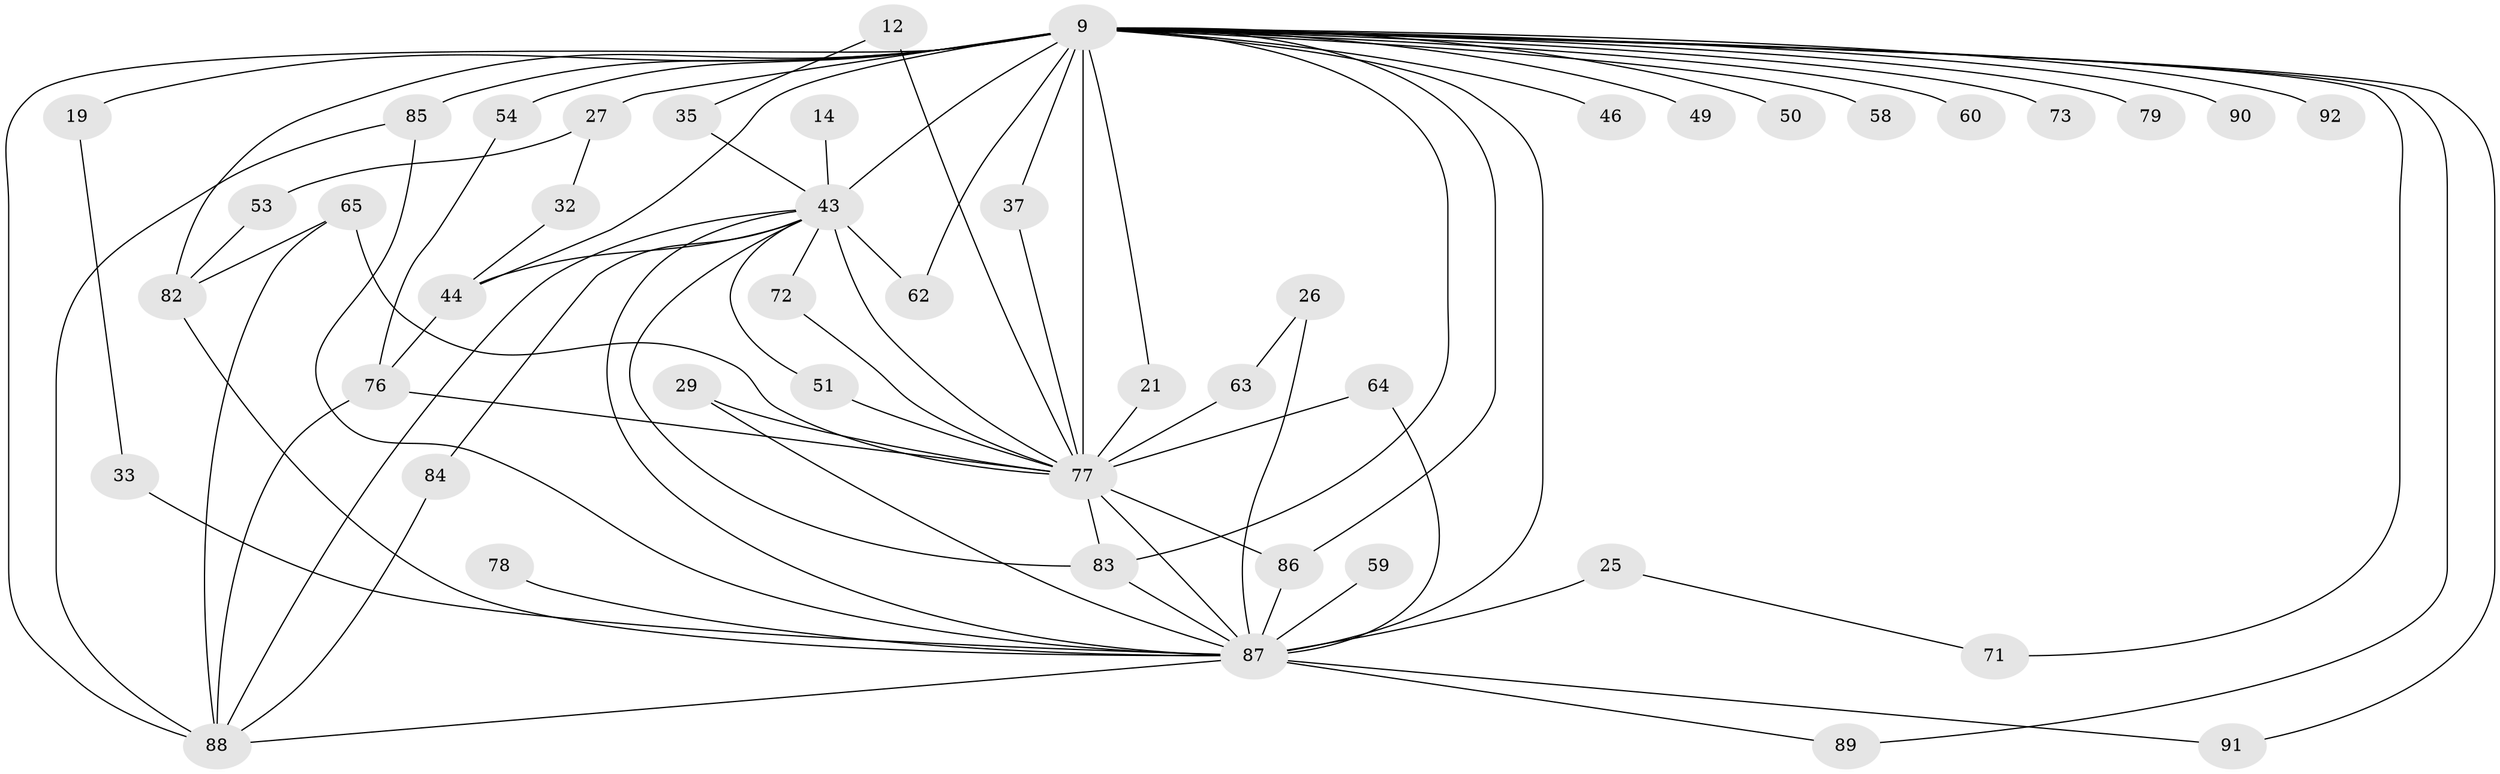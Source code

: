 // original degree distribution, {21: 0.021739130434782608, 24: 0.010869565217391304, 26: 0.010869565217391304, 18: 0.021739130434782608, 17: 0.03260869565217391, 23: 0.010869565217391304, 5: 0.043478260869565216, 3: 0.14130434782608695, 4: 0.09782608695652174, 2: 0.5869565217391305, 7: 0.010869565217391304, 6: 0.010869565217391304}
// Generated by graph-tools (version 1.1) at 2025/43/03/09/25 04:43:20]
// undirected, 46 vertices, 80 edges
graph export_dot {
graph [start="1"]
  node [color=gray90,style=filled];
  9 [super="+5+3"];
  12;
  14;
  19;
  21;
  25;
  26;
  27 [super="+23"];
  29;
  32;
  33;
  35;
  37;
  43 [super="+22"];
  44 [super="+17+31"];
  46;
  49;
  50;
  51;
  53;
  54 [super="+38"];
  58;
  59;
  60;
  62 [super="+56"];
  63;
  64 [super="+47"];
  65 [super="+34"];
  71;
  72;
  73;
  76 [super="+20"];
  77 [super="+10+18+67"];
  78;
  79;
  82 [super="+11"];
  83 [super="+36+52+68+70+81"];
  84;
  85 [super="+55"];
  86 [super="+42"];
  87 [super="+8+57+61"];
  88 [super="+66+80+75"];
  89;
  90;
  91;
  92;
  9 -- 49 [weight=2];
  9 -- 50 [weight=2];
  9 -- 71;
  9 -- 73 [weight=2];
  9 -- 77 [weight=13];
  9 -- 82 [weight=2];
  9 -- 89;
  9 -- 19 [weight=2];
  9 -- 21;
  9 -- 87 [weight=13];
  9 -- 91;
  9 -- 92 [weight=2];
  9 -- 43 [weight=10];
  9 -- 60 [weight=2];
  9 -- 54 [weight=3];
  9 -- 79 [weight=2];
  9 -- 85 [weight=3];
  9 -- 90 [weight=2];
  9 -- 27 [weight=2];
  9 -- 37;
  9 -- 44 [weight=2];
  9 -- 46;
  9 -- 58 [weight=2];
  9 -- 62 [weight=2];
  9 -- 88 [weight=4];
  9 -- 86;
  9 -- 83;
  12 -- 35;
  12 -- 77 [weight=2];
  14 -- 43;
  19 -- 33;
  21 -- 77;
  25 -- 71;
  25 -- 87 [weight=2];
  26 -- 63;
  26 -- 87 [weight=2];
  27 -- 32;
  27 -- 53;
  29 -- 77;
  29 -- 87;
  32 -- 44;
  33 -- 87;
  35 -- 43;
  37 -- 77;
  43 -- 72;
  43 -- 77 [weight=6];
  43 -- 84;
  43 -- 88 [weight=3];
  43 -- 44 [weight=2];
  43 -- 51;
  43 -- 62;
  43 -- 87 [weight=4];
  43 -- 83;
  44 -- 76;
  51 -- 77;
  53 -- 82;
  54 -- 76;
  59 -- 87;
  63 -- 77;
  64 -- 77;
  64 -- 87 [weight=2];
  65 -- 77;
  65 -- 88;
  65 -- 82;
  72 -- 77;
  76 -- 88;
  76 -- 77;
  77 -- 87 [weight=5];
  77 -- 86;
  77 -- 83 [weight=2];
  78 -- 87 [weight=2];
  82 -- 87;
  83 -- 87 [weight=3];
  84 -- 88;
  85 -- 88;
  85 -- 87;
  86 -- 87;
  87 -- 88;
  87 -- 89;
  87 -- 91;
}

